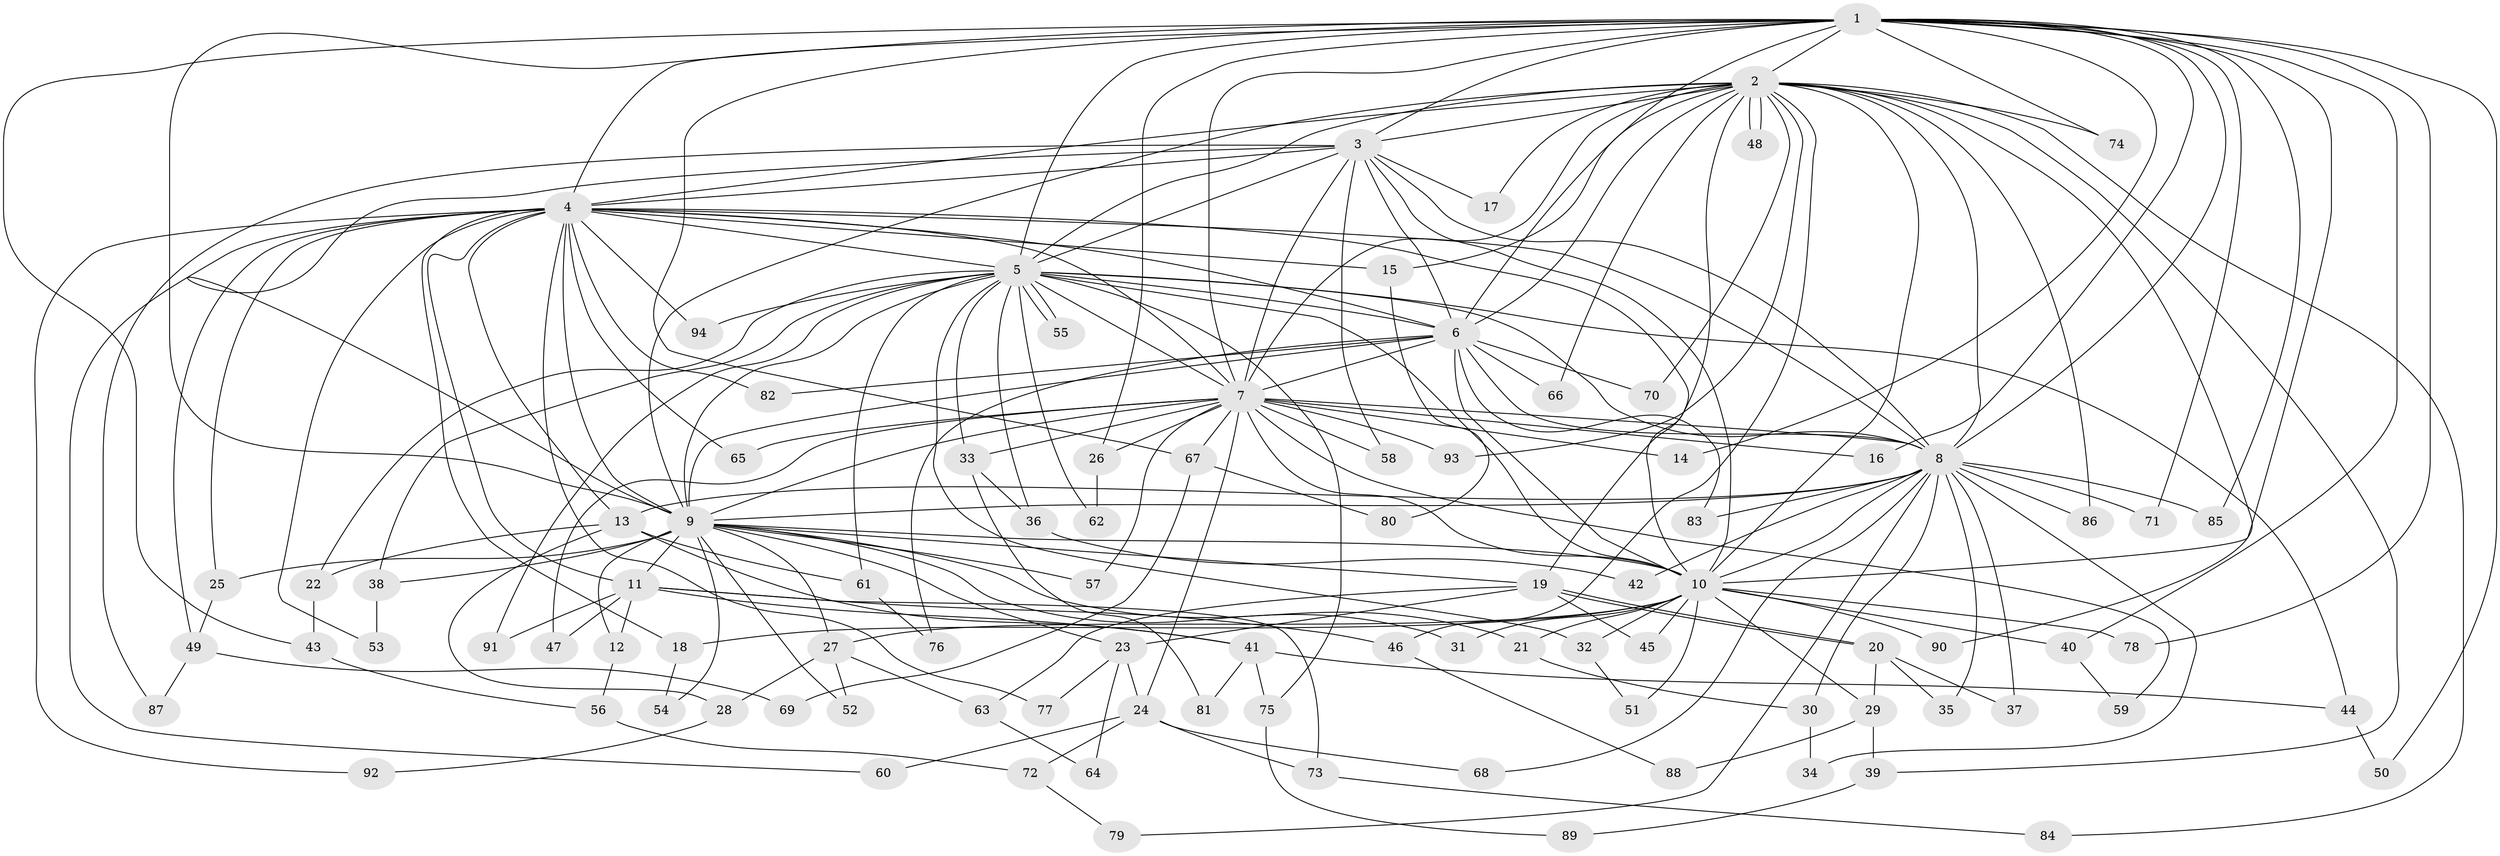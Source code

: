 // coarse degree distribution, {18: 0.02666666666666667, 26: 0.013333333333333334, 12: 0.013333333333333334, 24: 0.02666666666666667, 20: 0.02666666666666667, 13: 0.013333333333333334, 19: 0.013333333333333334, 3: 0.25333333333333335, 2: 0.5066666666666667, 6: 0.05333333333333334, 5: 0.013333333333333334, 4: 0.04}
// Generated by graph-tools (version 1.1) at 2025/23/03/03/25 07:23:44]
// undirected, 94 vertices, 213 edges
graph export_dot {
graph [start="1"]
  node [color=gray90,style=filled];
  1;
  2;
  3;
  4;
  5;
  6;
  7;
  8;
  9;
  10;
  11;
  12;
  13;
  14;
  15;
  16;
  17;
  18;
  19;
  20;
  21;
  22;
  23;
  24;
  25;
  26;
  27;
  28;
  29;
  30;
  31;
  32;
  33;
  34;
  35;
  36;
  37;
  38;
  39;
  40;
  41;
  42;
  43;
  44;
  45;
  46;
  47;
  48;
  49;
  50;
  51;
  52;
  53;
  54;
  55;
  56;
  57;
  58;
  59;
  60;
  61;
  62;
  63;
  64;
  65;
  66;
  67;
  68;
  69;
  70;
  71;
  72;
  73;
  74;
  75;
  76;
  77;
  78;
  79;
  80;
  81;
  82;
  83;
  84;
  85;
  86;
  87;
  88;
  89;
  90;
  91;
  92;
  93;
  94;
  1 -- 2;
  1 -- 3;
  1 -- 4;
  1 -- 5;
  1 -- 6;
  1 -- 7;
  1 -- 8;
  1 -- 9;
  1 -- 10;
  1 -- 14;
  1 -- 16;
  1 -- 26;
  1 -- 40;
  1 -- 43;
  1 -- 50;
  1 -- 67;
  1 -- 71;
  1 -- 74;
  1 -- 78;
  1 -- 85;
  2 -- 3;
  2 -- 4;
  2 -- 5;
  2 -- 6;
  2 -- 7;
  2 -- 8;
  2 -- 9;
  2 -- 10;
  2 -- 15;
  2 -- 17;
  2 -- 19;
  2 -- 39;
  2 -- 46;
  2 -- 48;
  2 -- 48;
  2 -- 66;
  2 -- 70;
  2 -- 74;
  2 -- 84;
  2 -- 86;
  2 -- 90;
  2 -- 93;
  3 -- 4;
  3 -- 5;
  3 -- 6;
  3 -- 7;
  3 -- 8;
  3 -- 9;
  3 -- 10;
  3 -- 17;
  3 -- 58;
  3 -- 87;
  4 -- 5;
  4 -- 6;
  4 -- 7;
  4 -- 8;
  4 -- 9;
  4 -- 10;
  4 -- 11;
  4 -- 13;
  4 -- 15;
  4 -- 18;
  4 -- 25;
  4 -- 49;
  4 -- 53;
  4 -- 60;
  4 -- 65;
  4 -- 77;
  4 -- 82;
  4 -- 92;
  4 -- 94;
  5 -- 6;
  5 -- 7;
  5 -- 8;
  5 -- 9;
  5 -- 10;
  5 -- 22;
  5 -- 32;
  5 -- 33;
  5 -- 36;
  5 -- 38;
  5 -- 44;
  5 -- 55;
  5 -- 55;
  5 -- 61;
  5 -- 62;
  5 -- 75;
  5 -- 91;
  5 -- 94;
  6 -- 7;
  6 -- 8;
  6 -- 9;
  6 -- 10;
  6 -- 66;
  6 -- 70;
  6 -- 76;
  6 -- 82;
  6 -- 83;
  7 -- 8;
  7 -- 9;
  7 -- 10;
  7 -- 14;
  7 -- 16;
  7 -- 24;
  7 -- 26;
  7 -- 33;
  7 -- 47;
  7 -- 57;
  7 -- 58;
  7 -- 59;
  7 -- 65;
  7 -- 67;
  7 -- 93;
  8 -- 9;
  8 -- 10;
  8 -- 13;
  8 -- 30;
  8 -- 34;
  8 -- 35;
  8 -- 37;
  8 -- 42;
  8 -- 68;
  8 -- 71;
  8 -- 79;
  8 -- 83;
  8 -- 85;
  8 -- 86;
  9 -- 10;
  9 -- 11;
  9 -- 12;
  9 -- 19;
  9 -- 21;
  9 -- 23;
  9 -- 25;
  9 -- 27;
  9 -- 31;
  9 -- 38;
  9 -- 52;
  9 -- 54;
  9 -- 57;
  10 -- 18;
  10 -- 21;
  10 -- 27;
  10 -- 29;
  10 -- 31;
  10 -- 32;
  10 -- 40;
  10 -- 45;
  10 -- 51;
  10 -- 78;
  10 -- 90;
  11 -- 12;
  11 -- 41;
  11 -- 46;
  11 -- 47;
  11 -- 73;
  11 -- 91;
  12 -- 56;
  13 -- 22;
  13 -- 28;
  13 -- 41;
  13 -- 61;
  15 -- 80;
  18 -- 54;
  19 -- 20;
  19 -- 20;
  19 -- 23;
  19 -- 45;
  19 -- 63;
  20 -- 29;
  20 -- 35;
  20 -- 37;
  21 -- 30;
  22 -- 43;
  23 -- 24;
  23 -- 64;
  23 -- 77;
  24 -- 60;
  24 -- 68;
  24 -- 72;
  24 -- 73;
  25 -- 49;
  26 -- 62;
  27 -- 28;
  27 -- 52;
  27 -- 63;
  28 -- 92;
  29 -- 39;
  29 -- 88;
  30 -- 34;
  32 -- 51;
  33 -- 36;
  33 -- 81;
  36 -- 42;
  38 -- 53;
  39 -- 89;
  40 -- 59;
  41 -- 44;
  41 -- 75;
  41 -- 81;
  43 -- 56;
  44 -- 50;
  46 -- 88;
  49 -- 69;
  49 -- 87;
  56 -- 72;
  61 -- 76;
  63 -- 64;
  67 -- 69;
  67 -- 80;
  72 -- 79;
  73 -- 84;
  75 -- 89;
}
